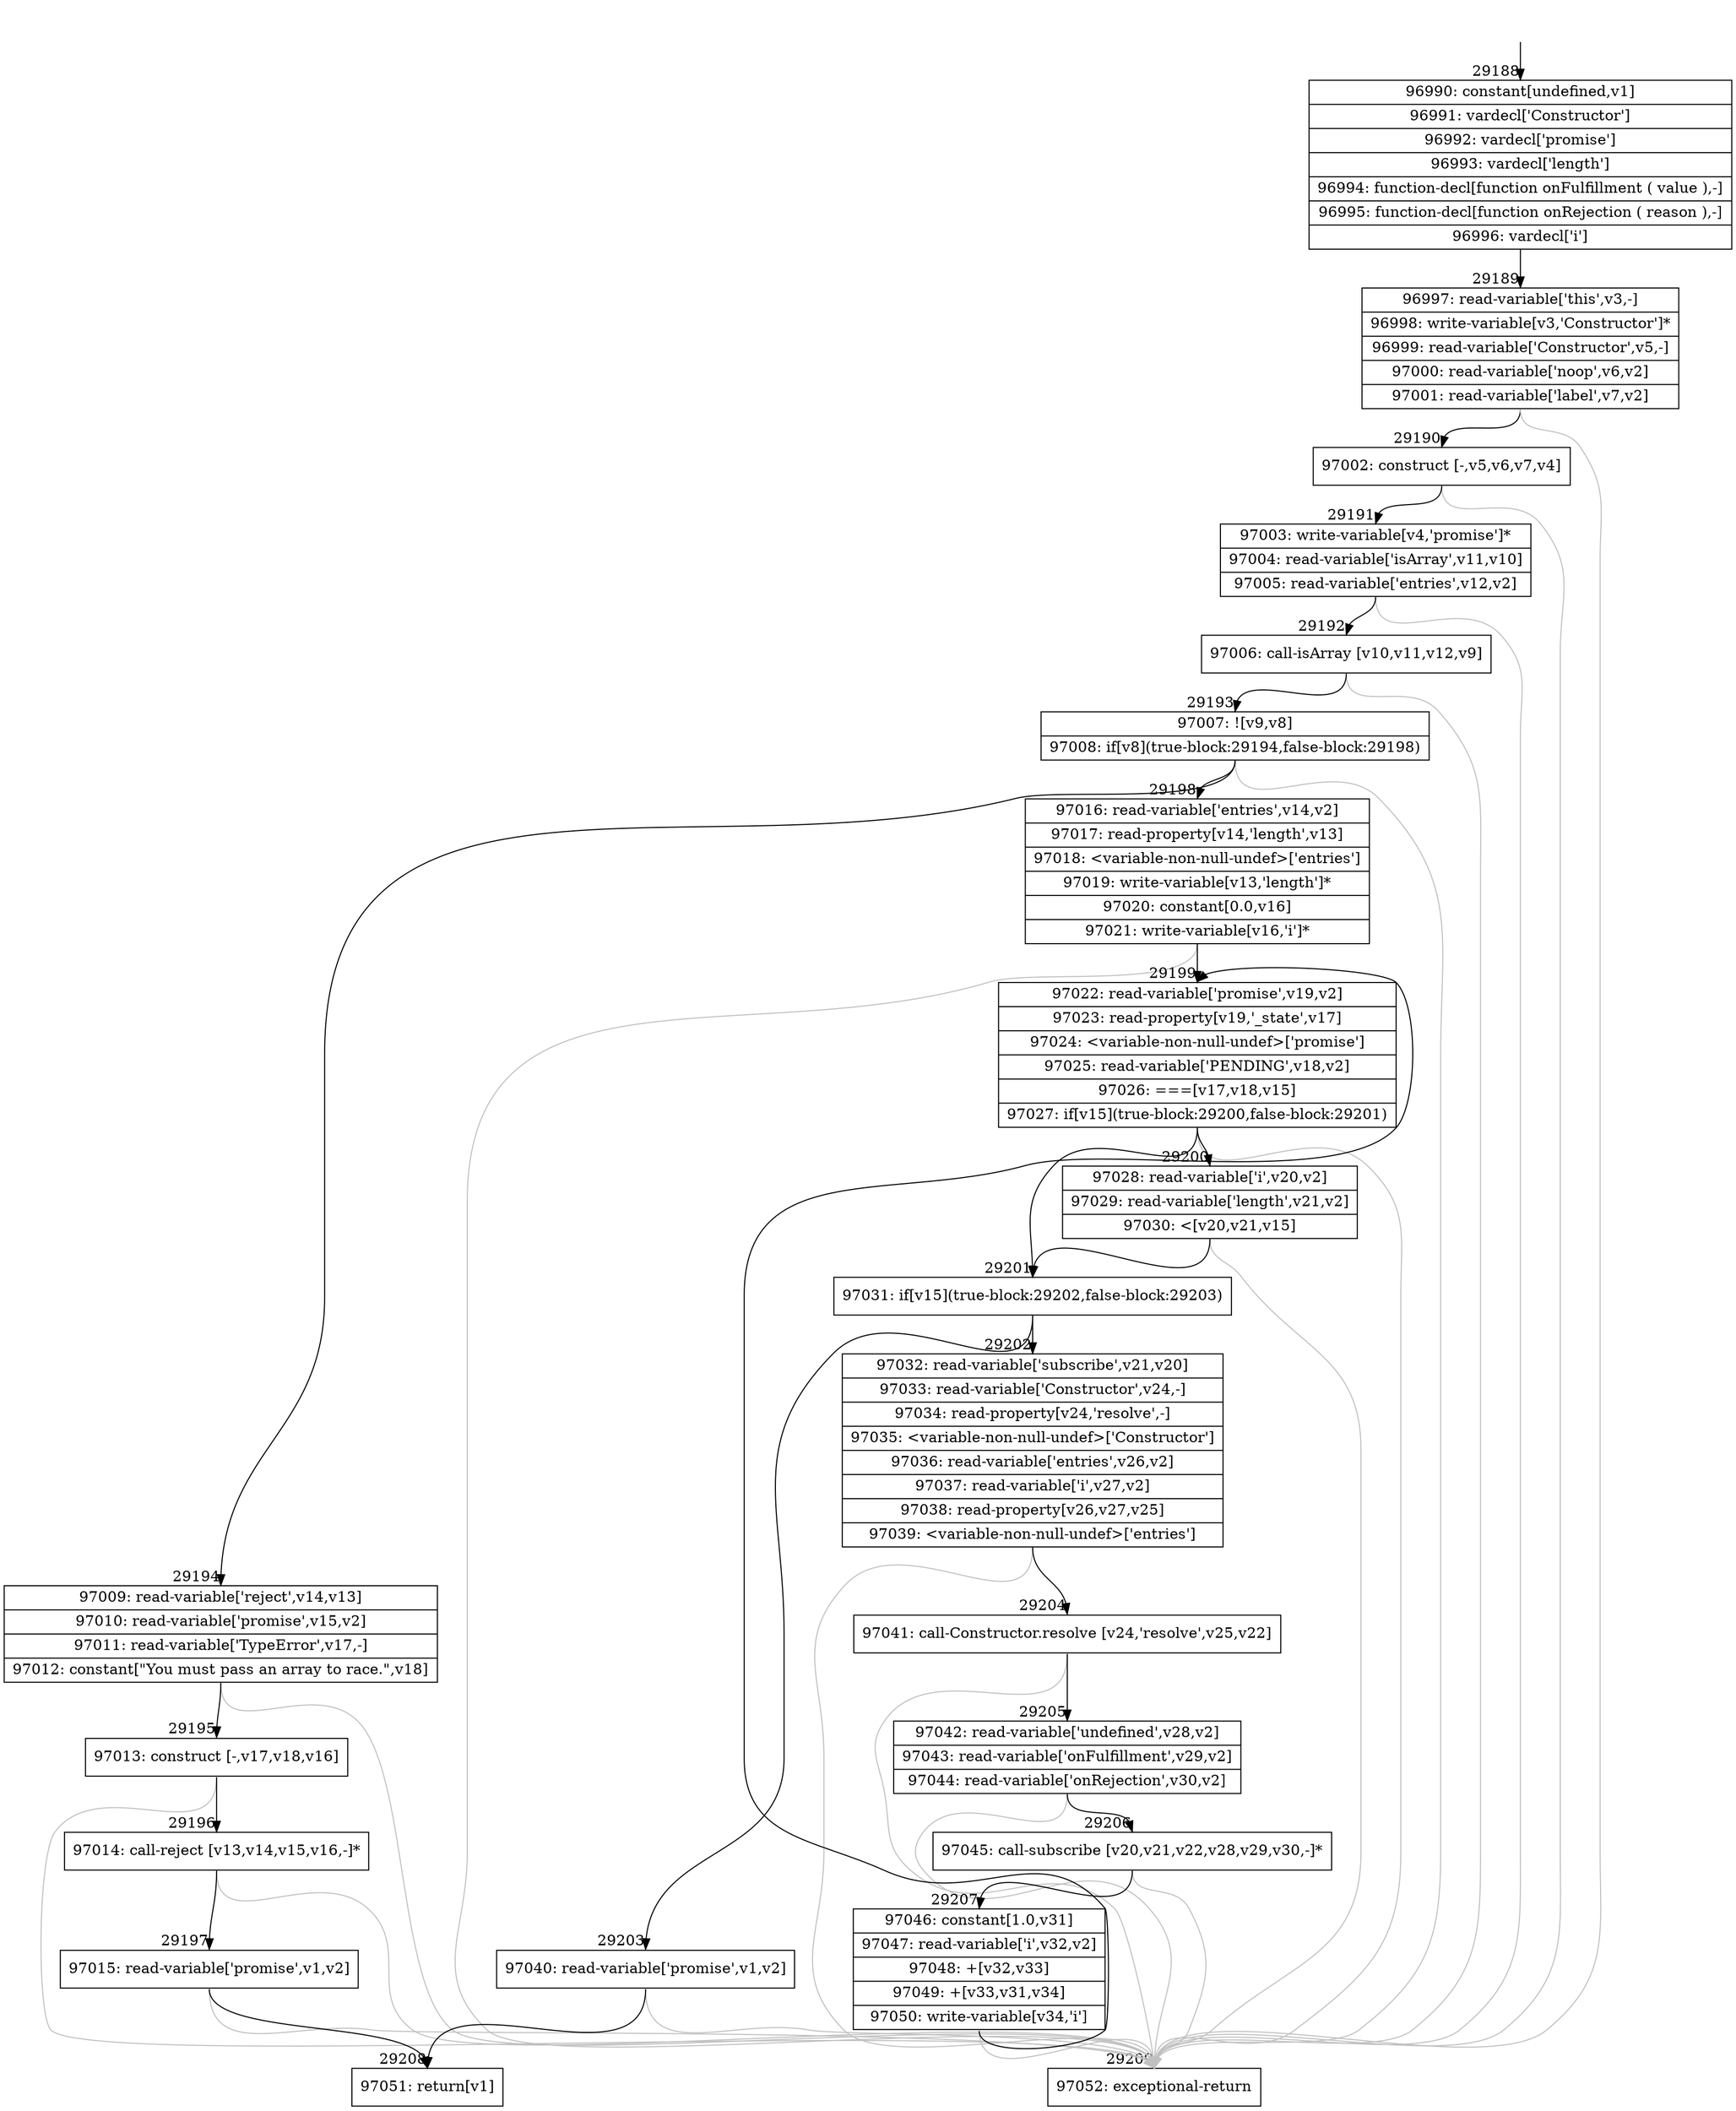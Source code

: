 digraph {
rankdir="TD"
BB_entry2584[shape=none,label=""];
BB_entry2584 -> BB29188 [tailport=s, headport=n, headlabel="    29188"]
BB29188 [shape=record label="{96990: constant[undefined,v1]|96991: vardecl['Constructor']|96992: vardecl['promise']|96993: vardecl['length']|96994: function-decl[function onFulfillment ( value ),-]|96995: function-decl[function onRejection ( reason ),-]|96996: vardecl['i']}" ] 
BB29188 -> BB29189 [tailport=s, headport=n, headlabel="      29189"]
BB29189 [shape=record label="{96997: read-variable['this',v3,-]|96998: write-variable[v3,'Constructor']*|96999: read-variable['Constructor',v5,-]|97000: read-variable['noop',v6,v2]|97001: read-variable['label',v7,v2]}" ] 
BB29189 -> BB29190 [tailport=s, headport=n, headlabel="      29190"]
BB29189 -> BB29209 [tailport=s, headport=n, color=gray, headlabel="      29209"]
BB29190 [shape=record label="{97002: construct [-,v5,v6,v7,v4]}" ] 
BB29190 -> BB29191 [tailport=s, headport=n, headlabel="      29191"]
BB29190 -> BB29209 [tailport=s, headport=n, color=gray]
BB29191 [shape=record label="{97003: write-variable[v4,'promise']*|97004: read-variable['isArray',v11,v10]|97005: read-variable['entries',v12,v2]}" ] 
BB29191 -> BB29192 [tailport=s, headport=n, headlabel="      29192"]
BB29191 -> BB29209 [tailport=s, headport=n, color=gray]
BB29192 [shape=record label="{97006: call-isArray [v10,v11,v12,v9]}" ] 
BB29192 -> BB29193 [tailport=s, headport=n, headlabel="      29193"]
BB29192 -> BB29209 [tailport=s, headport=n, color=gray]
BB29193 [shape=record label="{97007: ![v9,v8]|97008: if[v8](true-block:29194,false-block:29198)}" ] 
BB29193 -> BB29194 [tailport=s, headport=n, headlabel="      29194"]
BB29193 -> BB29198 [tailport=s, headport=n, headlabel="      29198"]
BB29193 -> BB29209 [tailport=s, headport=n, color=gray]
BB29194 [shape=record label="{97009: read-variable['reject',v14,v13]|97010: read-variable['promise',v15,v2]|97011: read-variable['TypeError',v17,-]|97012: constant[\"You must pass an array to race.\",v18]}" ] 
BB29194 -> BB29195 [tailport=s, headport=n, headlabel="      29195"]
BB29194 -> BB29209 [tailport=s, headport=n, color=gray]
BB29195 [shape=record label="{97013: construct [-,v17,v18,v16]}" ] 
BB29195 -> BB29196 [tailport=s, headport=n, headlabel="      29196"]
BB29195 -> BB29209 [tailport=s, headport=n, color=gray]
BB29196 [shape=record label="{97014: call-reject [v13,v14,v15,v16,-]*}" ] 
BB29196 -> BB29197 [tailport=s, headport=n, headlabel="      29197"]
BB29196 -> BB29209 [tailport=s, headport=n, color=gray]
BB29197 [shape=record label="{97015: read-variable['promise',v1,v2]}" ] 
BB29197 -> BB29208 [tailport=s, headport=n, headlabel="      29208"]
BB29197 -> BB29209 [tailport=s, headport=n, color=gray]
BB29198 [shape=record label="{97016: read-variable['entries',v14,v2]|97017: read-property[v14,'length',v13]|97018: \<variable-non-null-undef\>['entries']|97019: write-variable[v13,'length']*|97020: constant[0.0,v16]|97021: write-variable[v16,'i']*}" ] 
BB29198 -> BB29199 [tailport=s, headport=n, headlabel="      29199"]
BB29198 -> BB29209 [tailport=s, headport=n, color=gray]
BB29199 [shape=record label="{97022: read-variable['promise',v19,v2]|97023: read-property[v19,'_state',v17]|97024: \<variable-non-null-undef\>['promise']|97025: read-variable['PENDING',v18,v2]|97026: ===[v17,v18,v15]|97027: if[v15](true-block:29200,false-block:29201)}" ] 
BB29199 -> BB29201 [tailport=s, headport=n, headlabel="      29201"]
BB29199 -> BB29200 [tailport=s, headport=n, headlabel="      29200"]
BB29199 -> BB29209 [tailport=s, headport=n, color=gray]
BB29200 [shape=record label="{97028: read-variable['i',v20,v2]|97029: read-variable['length',v21,v2]|97030: \<[v20,v21,v15]}" ] 
BB29200 -> BB29201 [tailport=s, headport=n]
BB29200 -> BB29209 [tailport=s, headport=n, color=gray]
BB29201 [shape=record label="{97031: if[v15](true-block:29202,false-block:29203)}" ] 
BB29201 -> BB29202 [tailport=s, headport=n, headlabel="      29202"]
BB29201 -> BB29203 [tailport=s, headport=n, headlabel="      29203"]
BB29202 [shape=record label="{97032: read-variable['subscribe',v21,v20]|97033: read-variable['Constructor',v24,-]|97034: read-property[v24,'resolve',-]|97035: \<variable-non-null-undef\>['Constructor']|97036: read-variable['entries',v26,v2]|97037: read-variable['i',v27,v2]|97038: read-property[v26,v27,v25]|97039: \<variable-non-null-undef\>['entries']}" ] 
BB29202 -> BB29204 [tailport=s, headport=n, headlabel="      29204"]
BB29202 -> BB29209 [tailport=s, headport=n, color=gray]
BB29203 [shape=record label="{97040: read-variable['promise',v1,v2]}" ] 
BB29203 -> BB29208 [tailport=s, headport=n]
BB29203 -> BB29209 [tailport=s, headport=n, color=gray]
BB29204 [shape=record label="{97041: call-Constructor.resolve [v24,'resolve',v25,v22]}" ] 
BB29204 -> BB29205 [tailport=s, headport=n, headlabel="      29205"]
BB29204 -> BB29209 [tailport=s, headport=n, color=gray]
BB29205 [shape=record label="{97042: read-variable['undefined',v28,v2]|97043: read-variable['onFulfillment',v29,v2]|97044: read-variable['onRejection',v30,v2]}" ] 
BB29205 -> BB29206 [tailport=s, headport=n, headlabel="      29206"]
BB29205 -> BB29209 [tailport=s, headport=n, color=gray]
BB29206 [shape=record label="{97045: call-subscribe [v20,v21,v22,v28,v29,v30,-]*}" ] 
BB29206 -> BB29207 [tailport=s, headport=n, headlabel="      29207"]
BB29206 -> BB29209 [tailport=s, headport=n, color=gray]
BB29207 [shape=record label="{97046: constant[1.0,v31]|97047: read-variable['i',v32,v2]|97048: +[v32,v33]|97049: +[v33,v31,v34]|97050: write-variable[v34,'i']}" ] 
BB29207 -> BB29199 [tailport=s, headport=n]
BB29207 -> BB29209 [tailport=s, headport=n, color=gray]
BB29208 [shape=record label="{97051: return[v1]}" ] 
BB29209 [shape=record label="{97052: exceptional-return}" ] 
//#$~ 52707
}

